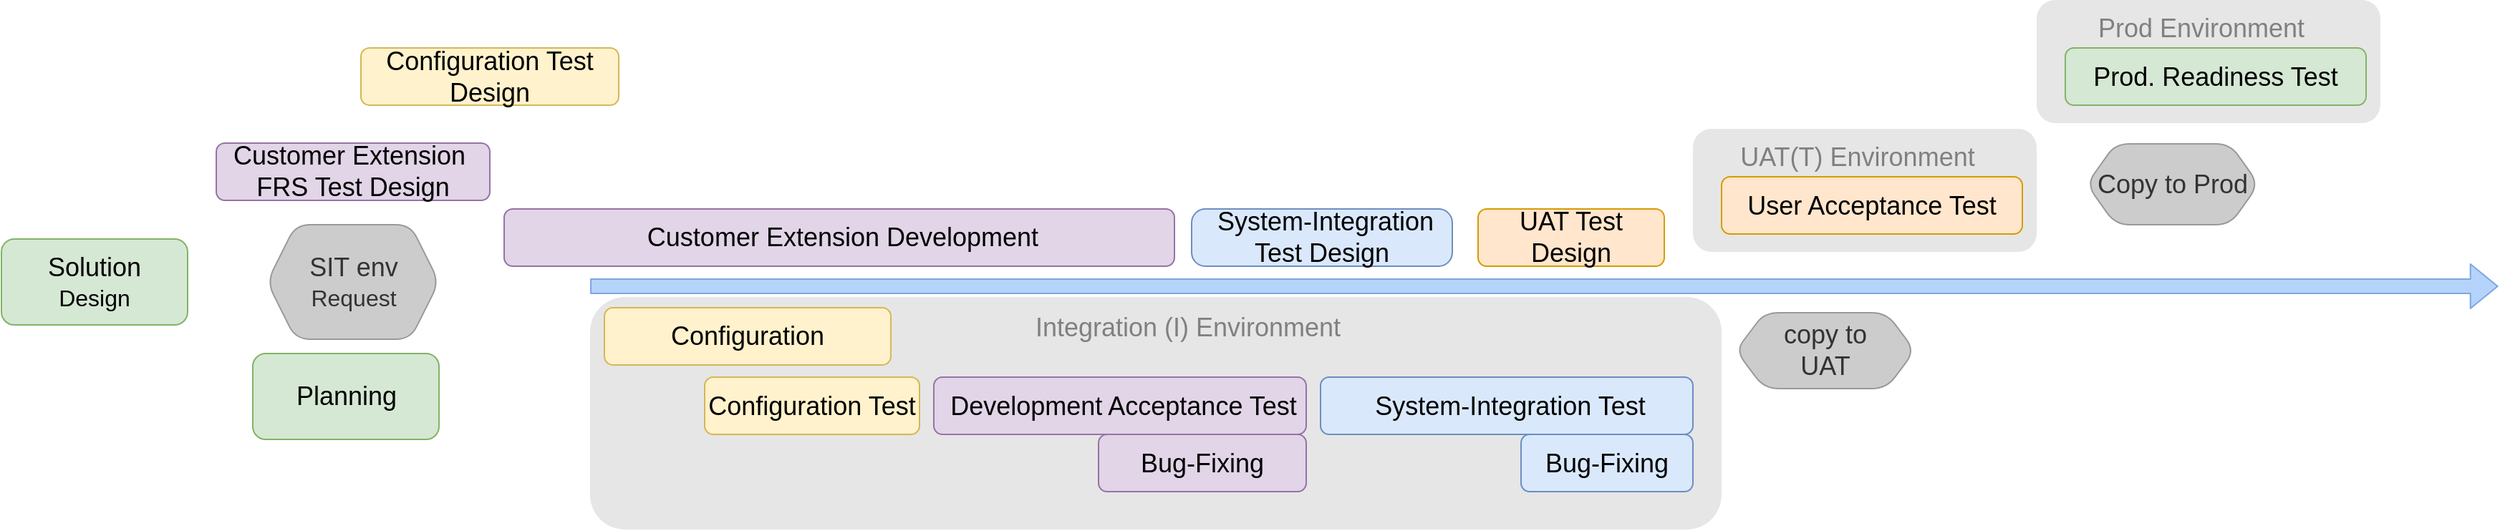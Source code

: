 <mxfile version="13.9.7" type="github"><diagram id="8E2w7v9TR7cIYKOxNuW_" name="Page-1"><mxGraphModel dx="2523" dy="888" grid="1" gridSize="10" guides="1" tooltips="1" connect="1" arrows="1" fold="1" page="1" pageScale="1" pageWidth="850" pageHeight="1100" math="0" shadow="0"><root><mxCell id="0"/><mxCell id="1" parent="0"/><mxCell id="Nv72JYo7G1cOMfGZCHHg-2" value="" style="whiteSpace=wrap;html=1;rounded=1;strokeColor=none;fillColor=#E6E6E6;" parent="1" vertex="1"><mxGeometry x="840" y="180" width="240" height="86" as="geometry"/></mxCell><mxCell id="EbVKt9YA_x8rfS7f_Old-10" value="" style="whiteSpace=wrap;html=1;rounded=1;strokeColor=none;fillColor=#E6E6E6;" parent="1" vertex="1"><mxGeometry x="70" y="297.5" width="790" height="162.5" as="geometry"/></mxCell><mxCell id="yDNGOB7GQb5LNbqF-BeX-12" value="&lt;div&gt;&lt;font style=&quot;font-size: 18px&quot;&gt;Solution &lt;br&gt;&lt;/font&gt;&lt;/div&gt;&lt;div&gt;&lt;font size=&quot;3&quot;&gt;Design&lt;/font&gt;&lt;/div&gt;" style="rounded=1;whiteSpace=wrap;html=1;fontSize=13;fillColor=#d5e8d4;strokeColor=#82b366;fontStyle=0" parent="1" vertex="1"><mxGeometry x="-341" y="257" width="130" height="60" as="geometry"/></mxCell><mxCell id="LhsxPXVFfBGYSJX7y7iX-48" value="&lt;font style=&quot;font-size: 18px&quot;&gt;Configuration&lt;/font&gt;" style="rounded=1;whiteSpace=wrap;html=1;fontSize=13;fillColor=#fff2cc;strokeColor=#d6b656;fontStyle=0" parent="1" vertex="1"><mxGeometry x="80" y="305" width="200" height="40" as="geometry"/></mxCell><mxCell id="LhsxPXVFfBGYSJX7y7iX-49" value="&lt;font style=&quot;font-size: 18px&quot;&gt;&amp;nbsp;Customer Extension Development&lt;/font&gt;" style="rounded=1;whiteSpace=wrap;html=1;fontSize=13;fillColor=#e1d5e7;strokeColor=#9673a6;fontStyle=0" parent="1" vertex="1"><mxGeometry x="10" y="236" width="468" height="40" as="geometry"/></mxCell><mxCell id="LhsxPXVFfBGYSJX7y7iX-50" value="&lt;font style=&quot;font-size: 18px&quot;&gt;&amp;nbsp;Development Acceptance Test &lt;br&gt;&lt;/font&gt;" style="rounded=1;whiteSpace=wrap;html=1;fontSize=13;fillColor=#e1d5e7;strokeColor=#9673a6;fontStyle=0" parent="1" vertex="1"><mxGeometry x="310" y="353.5" width="260" height="40" as="geometry"/></mxCell><mxCell id="LhsxPXVFfBGYSJX7y7iX-53" value="&lt;font style=&quot;font-size: 18px&quot;&gt;Configuration Test&lt;/font&gt;" style="rounded=1;whiteSpace=wrap;html=1;fontSize=13;fillColor=#fff2cc;strokeColor=#d6b656;fontStyle=0" parent="1" vertex="1"><mxGeometry x="150" y="353.5" width="150" height="40" as="geometry"/></mxCell><mxCell id="LhsxPXVFfBGYSJX7y7iX-54" value="&lt;font style=&quot;font-size: 18px&quot;&gt;Customer Extension&amp;nbsp; FRS Test Design&lt;/font&gt;" style="rounded=1;whiteSpace=wrap;html=1;fontSize=13;fillColor=#e1d5e7;strokeColor=#9673a6;fontStyle=0" parent="1" vertex="1"><mxGeometry x="-191" y="190" width="191" height="40" as="geometry"/></mxCell><mxCell id="vNGl1YjP6o75Lq5whOd5-5" value="&lt;font style=&quot;font-size: 18px&quot;&gt;Configuration Test Design&lt;/font&gt;" style="rounded=1;whiteSpace=wrap;html=1;fontSize=13;fillColor=#fff2cc;strokeColor=#d6b656;fontStyle=0" parent="1" vertex="1"><mxGeometry x="-90" y="123.5" width="180" height="40" as="geometry"/></mxCell><mxCell id="vNGl1YjP6o75Lq5whOd5-18" value="&amp;nbsp;System-Integration Test Design" style="rounded=1;whiteSpace=wrap;html=1;fontSize=18;fillColor=#dae8fc;strokeColor=#6c8ebf;fontStyle=0;arcSize=24;" parent="1" vertex="1"><mxGeometry x="490" y="236" width="182" height="40" as="geometry"/></mxCell><mxCell id="vNGl1YjP6o75Lq5whOd5-19" value="&lt;div style=&quot;font-size: 18px&quot;&gt;&amp;nbsp;System-Integration Test &lt;br style=&quot;font-size: 18px&quot;&gt;&lt;/div&gt;" style="rounded=1;whiteSpace=wrap;html=1;fontSize=18;fillColor=#dae8fc;strokeColor=#6c8ebf;fontStyle=0;" parent="1" vertex="1"><mxGeometry x="580" y="353.5" width="260" height="40" as="geometry"/></mxCell><mxCell id="vNGl1YjP6o75Lq5whOd5-20" value="&lt;div style=&quot;font-size: 18px;&quot;&gt;&lt;font style=&quot;font-size: 18px;&quot;&gt;Bug-Fixing &lt;br style=&quot;font-size: 18px;&quot;&gt;&lt;/font&gt;&lt;/div&gt;" style="whiteSpace=wrap;html=1;rounded=1;fontSize=18;fontStyle=0;strokeColor=#9673a6;fillColor=#e1d5e7;" parent="1" vertex="1"><mxGeometry x="425" y="393.5" width="145" height="40" as="geometry"/></mxCell><mxCell id="vNGl1YjP6o75Lq5whOd5-22" value="&lt;div style=&quot;font-size: 18px&quot;&gt;Bug-Fixing &lt;br style=&quot;font-size: 18px&quot;&gt;&lt;/div&gt;" style="rounded=1;whiteSpace=wrap;html=1;fontSize=18;fillColor=#dae8fc;strokeColor=#6c8ebf;fontStyle=0;" parent="1" vertex="1"><mxGeometry x="720" y="393.5" width="120" height="40" as="geometry"/></mxCell><mxCell id="vNGl1YjP6o75Lq5whOd5-23" value="UAT Test Design" style="whiteSpace=wrap;html=1;rounded=1;fontSize=18;fontStyle=0;strokeColor=#d79b00;fillColor=#ffe6cc;" parent="1" vertex="1"><mxGeometry x="690" y="236" width="130" height="40" as="geometry"/></mxCell><mxCell id="vNGl1YjP6o75Lq5whOd5-27" value="User Acceptance Test " style="whiteSpace=wrap;html=1;rounded=1;fontSize=18;fontStyle=0;strokeColor=#d79b00;fillColor=#ffe6cc;" parent="1" vertex="1"><mxGeometry x="860" y="213.5" width="210" height="40" as="geometry"/></mxCell><mxCell id="GObX_9IDAxPILEIdwcdE-8" value="&lt;font style=&quot;font-size: 18px&quot;&gt;Planning&lt;/font&gt;" style="rounded=1;whiteSpace=wrap;html=1;fontSize=13;fillColor=#d5e8d4;strokeColor=#82b366;fontStyle=0" parent="1" vertex="1"><mxGeometry x="-165.5" y="337" width="130" height="60" as="geometry"/></mxCell><mxCell id="EbVKt9YA_x8rfS7f_Old-4" value="&lt;div&gt;&lt;font style=&quot;font-size: 18px&quot;&gt;SIT env &lt;br&gt;&lt;/font&gt;&lt;/div&gt;&lt;div&gt;&lt;font size=&quot;1&quot;&gt;&lt;font size=&quot;3&quot;&gt;Request&lt;/font&gt;&lt;br&gt;&lt;/font&gt;&lt;/div&gt;" style="shape=hexagon;perimeter=hexagonPerimeter2;whiteSpace=wrap;html=1;fixedSize=1;rounded=1;fontSize=13;fontStyle=0;fontColor=#333333;fillColor=#CCCCCC;strokeColor=#999999;" parent="1" vertex="1"><mxGeometry x="-155.5" y="247" width="120" height="80" as="geometry"/></mxCell><mxCell id="J2-bpZsxf6MJ3AO0Zzre-21" value="" style="shape=flexArrow;endArrow=classic;html=1;fontSize=17;fontColor=#0050A1;labelBackgroundColor=#7EA6E0;strokeColor=#7EA6E0;fillColor=#B6D3FC;" parent="1" edge="1"><mxGeometry width="50" height="50" relative="1" as="geometry"><mxPoint x="70" y="290" as="sourcePoint"/><mxPoint x="1402.353" y="290" as="targetPoint"/></mxGeometry></mxCell><mxCell id="EbVKt9YA_x8rfS7f_Old-12" value="&lt;font style=&quot;font-size: 18px&quot;&gt;&amp;nbsp;Integration (I) Environment&lt;/font&gt;" style="text;html=1;strokeColor=none;fillColor=none;align=center;verticalAlign=middle;whiteSpace=wrap;rounded=0;fontColor=#808080;" parent="1" vertex="1"><mxGeometry x="360" y="308.5" width="250" height="20" as="geometry"/></mxCell><mxCell id="EbVKt9YA_x8rfS7f_Old-24" value="&lt;div style=&quot;font-size: 18px&quot;&gt;copy to&lt;br&gt;&lt;/div&gt;&lt;div style=&quot;font-size: 18px&quot;&gt;UAT&lt;br style=&quot;font-size: 18px&quot;&gt;&lt;/div&gt;" style="shape=hexagon;perimeter=hexagonPerimeter2;whiteSpace=wrap;html=1;fixedSize=1;rounded=1;fontSize=18;fontStyle=0;fontColor=#333333;fillColor=#CCCCCC;strokeColor=#999999;" parent="1" vertex="1"><mxGeometry x="870" y="308.5" width="125" height="53" as="geometry"/></mxCell><mxCell id="EbVKt9YA_x8rfS7f_Old-25" value="Copy to Prod" style="shape=hexagon;perimeter=hexagonPerimeter2;whiteSpace=wrap;html=1;fixedSize=1;rounded=1;fontSize=18;fontStyle=0;fontColor=#333333;fillColor=#CCCCCC;strokeColor=#999999;" parent="1" vertex="1"><mxGeometry x="1115" y="190.5" width="120" height="56.5" as="geometry"/></mxCell><mxCell id="Nv72JYo7G1cOMfGZCHHg-4" value="&lt;font style=&quot;font-size: 18px&quot;&gt;UAT(T) Environment&lt;/font&gt;" style="text;html=1;strokeColor=none;fillColor=none;align=center;verticalAlign=middle;whiteSpace=wrap;rounded=0;fontColor=#808080;" parent="1" vertex="1"><mxGeometry x="830" y="190" width="250" height="20" as="geometry"/></mxCell><mxCell id="Nv72JYo7G1cOMfGZCHHg-6" style="edgeStyle=orthogonalEdgeStyle;rounded=0;orthogonalLoop=1;jettySize=auto;html=1;exitX=0.5;exitY=1;exitDx=0;exitDy=0;fontSize=18;fontColor=#808080;" parent="1" source="Nv72JYo7G1cOMfGZCHHg-4" target="Nv72JYo7G1cOMfGZCHHg-4" edge="1"><mxGeometry relative="1" as="geometry"/></mxCell><mxCell id="Nv72JYo7G1cOMfGZCHHg-20" value="" style="whiteSpace=wrap;html=1;rounded=1;strokeColor=none;fillColor=#E6E6E6;" parent="1" vertex="1"><mxGeometry x="1080" y="90" width="240" height="86" as="geometry"/></mxCell><mxCell id="Nv72JYo7G1cOMfGZCHHg-21" value="Prod. Readiness Test " style="whiteSpace=wrap;html=1;rounded=1;fontSize=18;fontStyle=0;strokeColor=#82b366;fillColor=#d5e8d4;" parent="1" vertex="1"><mxGeometry x="1100" y="123.5" width="210" height="40" as="geometry"/></mxCell><mxCell id="Nv72JYo7G1cOMfGZCHHg-22" value="&lt;font style=&quot;font-size: 18px&quot;&gt;Prod Environment&lt;/font&gt;" style="text;html=1;strokeColor=none;fillColor=none;align=center;verticalAlign=middle;whiteSpace=wrap;rounded=0;fontColor=#808080;" parent="1" vertex="1"><mxGeometry x="1070" y="100" width="250" height="20" as="geometry"/></mxCell><mxCell id="Nv72JYo7G1cOMfGZCHHg-23" style="edgeStyle=orthogonalEdgeStyle;rounded=0;orthogonalLoop=1;jettySize=auto;html=1;exitX=0.5;exitY=1;exitDx=0;exitDy=0;fontSize=18;fontColor=#808080;" parent="1" source="Nv72JYo7G1cOMfGZCHHg-22" target="Nv72JYo7G1cOMfGZCHHg-22" edge="1"><mxGeometry relative="1" as="geometry"/></mxCell></root></mxGraphModel></diagram></mxfile>